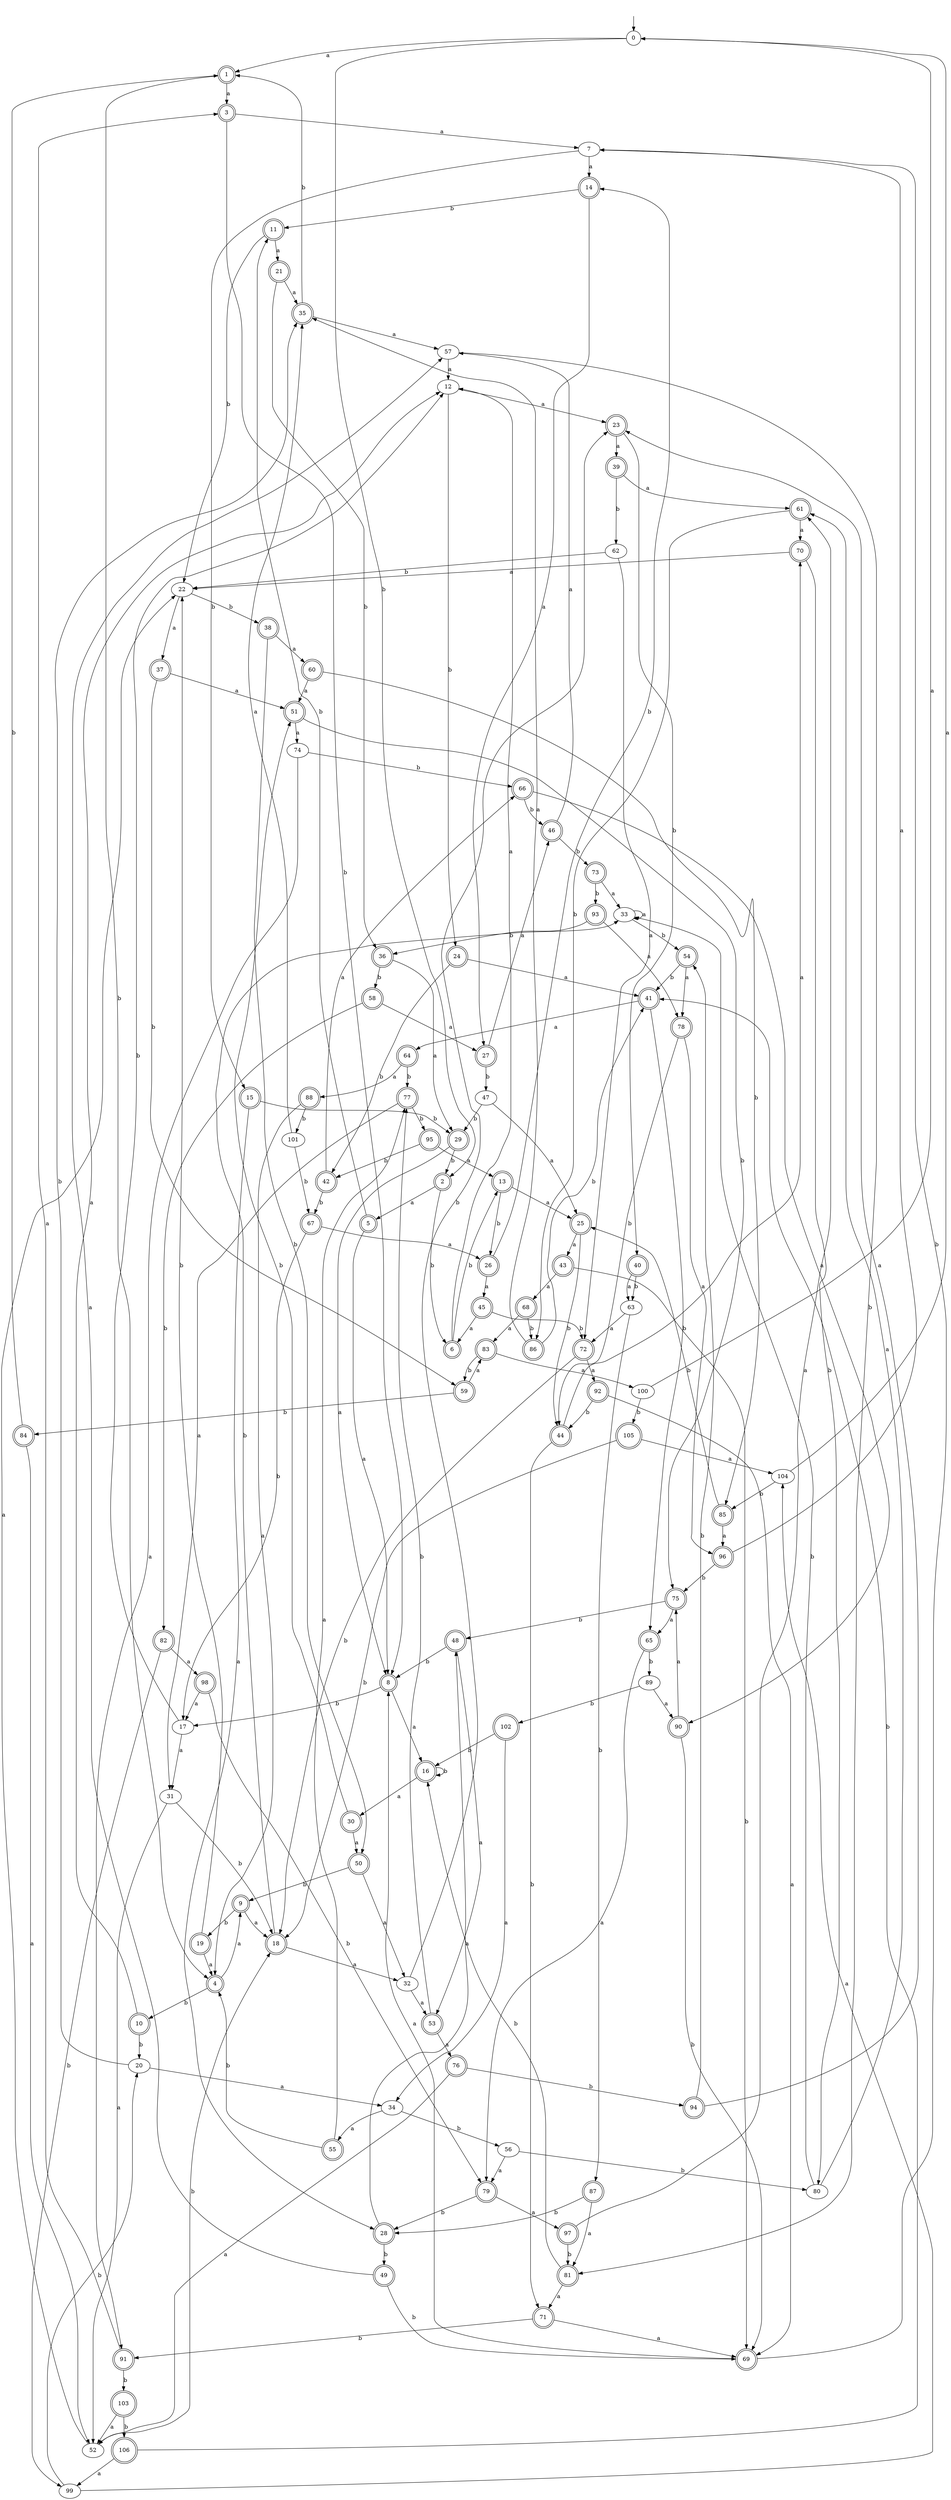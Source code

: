 digraph RandomDFA {
  __start0 [label="", shape=none];
  __start0 -> 0 [label=""];
  0 [shape=circle]
  0 -> 1 [label="a"]
  0 -> 2 [label="b"]
  1 [shape=doublecircle]
  1 -> 3 [label="a"]
  1 -> 4 [label="b"]
  2 [shape=doublecircle]
  2 -> 5 [label="a"]
  2 -> 6 [label="b"]
  3 [shape=doublecircle]
  3 -> 7 [label="a"]
  3 -> 8 [label="b"]
  4 [shape=doublecircle]
  4 -> 9 [label="a"]
  4 -> 10 [label="b"]
  5 [shape=doublecircle]
  5 -> 8 [label="a"]
  5 -> 11 [label="b"]
  6 [shape=doublecircle]
  6 -> 12 [label="a"]
  6 -> 13 [label="b"]
  7
  7 -> 14 [label="a"]
  7 -> 15 [label="b"]
  8 [shape=doublecircle]
  8 -> 16 [label="a"]
  8 -> 17 [label="b"]
  9 [shape=doublecircle]
  9 -> 18 [label="a"]
  9 -> 19 [label="b"]
  10 [shape=doublecircle]
  10 -> 12 [label="a"]
  10 -> 20 [label="b"]
  11 [shape=doublecircle]
  11 -> 21 [label="a"]
  11 -> 22 [label="b"]
  12
  12 -> 23 [label="a"]
  12 -> 24 [label="b"]
  13 [shape=doublecircle]
  13 -> 25 [label="a"]
  13 -> 26 [label="b"]
  14 [shape=doublecircle]
  14 -> 27 [label="a"]
  14 -> 11 [label="b"]
  15 [shape=doublecircle]
  15 -> 28 [label="a"]
  15 -> 29 [label="b"]
  16 [shape=doublecircle]
  16 -> 30 [label="a"]
  16 -> 16 [label="b"]
  17
  17 -> 31 [label="a"]
  17 -> 12 [label="b"]
  18 [shape=doublecircle]
  18 -> 32 [label="a"]
  18 -> 33 [label="b"]
  19 [shape=doublecircle]
  19 -> 4 [label="a"]
  19 -> 22 [label="b"]
  20
  20 -> 34 [label="a"]
  20 -> 35 [label="b"]
  21 [shape=doublecircle]
  21 -> 35 [label="a"]
  21 -> 36 [label="b"]
  22
  22 -> 37 [label="a"]
  22 -> 38 [label="b"]
  23 [shape=doublecircle]
  23 -> 39 [label="a"]
  23 -> 40 [label="b"]
  24 [shape=doublecircle]
  24 -> 41 [label="a"]
  24 -> 42 [label="b"]
  25 [shape=doublecircle]
  25 -> 43 [label="a"]
  25 -> 44 [label="b"]
  26 [shape=doublecircle]
  26 -> 45 [label="a"]
  26 -> 14 [label="b"]
  27 [shape=doublecircle]
  27 -> 46 [label="a"]
  27 -> 47 [label="b"]
  28 [shape=doublecircle]
  28 -> 48 [label="a"]
  28 -> 49 [label="b"]
  29 [shape=doublecircle]
  29 -> 8 [label="a"]
  29 -> 2 [label="b"]
  30 [shape=doublecircle]
  30 -> 50 [label="a"]
  30 -> 51 [label="b"]
  31
  31 -> 52 [label="a"]
  31 -> 18 [label="b"]
  32
  32 -> 53 [label="a"]
  32 -> 23 [label="b"]
  33
  33 -> 33 [label="a"]
  33 -> 54 [label="b"]
  34
  34 -> 55 [label="a"]
  34 -> 56 [label="b"]
  35 [shape=doublecircle]
  35 -> 57 [label="a"]
  35 -> 1 [label="b"]
  36 [shape=doublecircle]
  36 -> 29 [label="a"]
  36 -> 58 [label="b"]
  37 [shape=doublecircle]
  37 -> 51 [label="a"]
  37 -> 59 [label="b"]
  38 [shape=doublecircle]
  38 -> 60 [label="a"]
  38 -> 50 [label="b"]
  39 [shape=doublecircle]
  39 -> 61 [label="a"]
  39 -> 62 [label="b"]
  40 [shape=doublecircle]
  40 -> 63 [label="a"]
  40 -> 63 [label="b"]
  41 [shape=doublecircle]
  41 -> 64 [label="a"]
  41 -> 65 [label="b"]
  42 [shape=doublecircle]
  42 -> 66 [label="a"]
  42 -> 67 [label="b"]
  43 [shape=doublecircle]
  43 -> 68 [label="a"]
  43 -> 69 [label="b"]
  44 [shape=doublecircle]
  44 -> 70 [label="a"]
  44 -> 71 [label="b"]
  45 [shape=doublecircle]
  45 -> 6 [label="a"]
  45 -> 72 [label="b"]
  46 [shape=doublecircle]
  46 -> 57 [label="a"]
  46 -> 73 [label="b"]
  47
  47 -> 25 [label="a"]
  47 -> 29 [label="b"]
  48 [shape=doublecircle]
  48 -> 53 [label="a"]
  48 -> 8 [label="b"]
  49 [shape=doublecircle]
  49 -> 57 [label="a"]
  49 -> 69 [label="b"]
  50 [shape=doublecircle]
  50 -> 32 [label="a"]
  50 -> 9 [label="b"]
  51 [shape=doublecircle]
  51 -> 74 [label="a"]
  51 -> 75 [label="b"]
  52
  52 -> 22 [label="a"]
  52 -> 18 [label="b"]
  53 [shape=doublecircle]
  53 -> 76 [label="a"]
  53 -> 77 [label="b"]
  54 [shape=doublecircle]
  54 -> 78 [label="a"]
  54 -> 41 [label="b"]
  55 [shape=doublecircle]
  55 -> 77 [label="a"]
  55 -> 4 [label="b"]
  56
  56 -> 79 [label="a"]
  56 -> 80 [label="b"]
  57
  57 -> 12 [label="a"]
  57 -> 81 [label="b"]
  58 [shape=doublecircle]
  58 -> 27 [label="a"]
  58 -> 82 [label="b"]
  59 [shape=doublecircle]
  59 -> 83 [label="a"]
  59 -> 84 [label="b"]
  60 [shape=doublecircle]
  60 -> 51 [label="a"]
  60 -> 85 [label="b"]
  61 [shape=doublecircle]
  61 -> 70 [label="a"]
  61 -> 86 [label="b"]
  62
  62 -> 72 [label="a"]
  62 -> 22 [label="b"]
  63
  63 -> 72 [label="a"]
  63 -> 87 [label="b"]
  64 [shape=doublecircle]
  64 -> 88 [label="a"]
  64 -> 77 [label="b"]
  65 [shape=doublecircle]
  65 -> 79 [label="a"]
  65 -> 89 [label="b"]
  66 [shape=doublecircle]
  66 -> 90 [label="a"]
  66 -> 46 [label="b"]
  67 [shape=doublecircle]
  67 -> 26 [label="a"]
  67 -> 17 [label="b"]
  68 [shape=doublecircle]
  68 -> 83 [label="a"]
  68 -> 86 [label="b"]
  69 [shape=doublecircle]
  69 -> 8 [label="a"]
  69 -> 7 [label="b"]
  70 [shape=doublecircle]
  70 -> 22 [label="a"]
  70 -> 80 [label="b"]
  71 [shape=doublecircle]
  71 -> 69 [label="a"]
  71 -> 91 [label="b"]
  72 [shape=doublecircle]
  72 -> 92 [label="a"]
  72 -> 18 [label="b"]
  73 [shape=doublecircle]
  73 -> 33 [label="a"]
  73 -> 93 [label="b"]
  74
  74 -> 91 [label="a"]
  74 -> 66 [label="b"]
  75 [shape=doublecircle]
  75 -> 65 [label="a"]
  75 -> 48 [label="b"]
  76 [shape=doublecircle]
  76 -> 52 [label="a"]
  76 -> 94 [label="b"]
  77 [shape=doublecircle]
  77 -> 31 [label="a"]
  77 -> 95 [label="b"]
  78 [shape=doublecircle]
  78 -> 96 [label="a"]
  78 -> 44 [label="b"]
  79 [shape=doublecircle]
  79 -> 97 [label="a"]
  79 -> 28 [label="b"]
  80
  80 -> 61 [label="a"]
  80 -> 33 [label="b"]
  81 [shape=doublecircle]
  81 -> 71 [label="a"]
  81 -> 16 [label="b"]
  82 [shape=doublecircle]
  82 -> 98 [label="a"]
  82 -> 99 [label="b"]
  83 [shape=doublecircle]
  83 -> 100 [label="a"]
  83 -> 59 [label="b"]
  84 [shape=doublecircle]
  84 -> 52 [label="a"]
  84 -> 1 [label="b"]
  85 [shape=doublecircle]
  85 -> 96 [label="a"]
  85 -> 25 [label="b"]
  86 [shape=doublecircle]
  86 -> 35 [label="a"]
  86 -> 41 [label="b"]
  87 [shape=doublecircle]
  87 -> 81 [label="a"]
  87 -> 28 [label="b"]
  88 [shape=doublecircle]
  88 -> 4 [label="a"]
  88 -> 101 [label="b"]
  89
  89 -> 90 [label="a"]
  89 -> 102 [label="b"]
  90 [shape=doublecircle]
  90 -> 75 [label="a"]
  90 -> 69 [label="b"]
  91 [shape=doublecircle]
  91 -> 3 [label="a"]
  91 -> 103 [label="b"]
  92 [shape=doublecircle]
  92 -> 69 [label="a"]
  92 -> 44 [label="b"]
  93 [shape=doublecircle]
  93 -> 78 [label="a"]
  93 -> 36 [label="b"]
  94 [shape=doublecircle]
  94 -> 23 [label="a"]
  94 -> 54 [label="b"]
  95 [shape=doublecircle]
  95 -> 13 [label="a"]
  95 -> 42 [label="b"]
  96 [shape=doublecircle]
  96 -> 7 [label="a"]
  96 -> 75 [label="b"]
  97 [shape=doublecircle]
  97 -> 61 [label="a"]
  97 -> 81 [label="b"]
  98 [shape=doublecircle]
  98 -> 17 [label="a"]
  98 -> 79 [label="b"]
  99
  99 -> 104 [label="a"]
  99 -> 20 [label="b"]
  100
  100 -> 0 [label="a"]
  100 -> 105 [label="b"]
  101
  101 -> 35 [label="a"]
  101 -> 67 [label="b"]
  102 [shape=doublecircle]
  102 -> 34 [label="a"]
  102 -> 16 [label="b"]
  103 [shape=doublecircle]
  103 -> 52 [label="a"]
  103 -> 106 [label="b"]
  104
  104 -> 0 [label="a"]
  104 -> 85 [label="b"]
  105 [shape=doublecircle]
  105 -> 104 [label="a"]
  105 -> 18 [label="b"]
  106 [shape=doublecircle]
  106 -> 99 [label="a"]
  106 -> 41 [label="b"]
}
